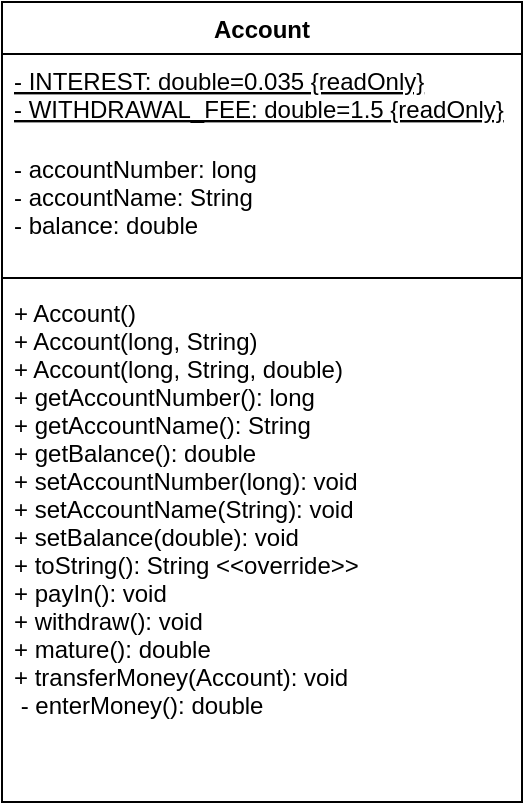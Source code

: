 <mxfile version="14.4.3" type="device"><diagram id="MQ1Z9yRPaZFVIfT8kPFj" name="Page-1"><mxGraphModel dx="710" dy="420" grid="1" gridSize="10" guides="1" tooltips="1" connect="1" arrows="1" fold="1" page="1" pageScale="1" pageWidth="850" pageHeight="1100" math="0" shadow="0"><root><mxCell id="0"/><mxCell id="1" parent="0"/><mxCell id="05_D6qFobKLjtjOxcR5g-1" value="Account" style="swimlane;fontStyle=1;align=center;verticalAlign=top;childLayout=stackLayout;horizontal=1;startSize=26;horizontalStack=0;resizeParent=1;resizeParentMax=0;resizeLast=0;collapsible=1;marginBottom=0;" parent="1" vertex="1"><mxGeometry x="340" y="220" width="260" height="400" as="geometry"/></mxCell><mxCell id="05_D6qFobKLjtjOxcR5g-5" value="- INTEREST: double=0.035 {readOnly}&#10;- WITHDRAWAL_FEE: double=1.5 {readOnly}" style="text;strokeColor=none;fillColor=none;align=left;verticalAlign=top;spacingLeft=4;spacingRight=4;overflow=hidden;rotatable=0;points=[[0,0.5],[1,0.5]];portConstraint=eastwest;fontStyle=4" parent="05_D6qFobKLjtjOxcR5g-1" vertex="1"><mxGeometry y="26" width="260" height="44" as="geometry"/></mxCell><mxCell id="05_D6qFobKLjtjOxcR5g-2" value="- accountNumber: long&#10;- accountName: String&#10;- balance: double" style="text;strokeColor=none;fillColor=none;align=left;verticalAlign=top;spacingLeft=4;spacingRight=4;overflow=hidden;rotatable=0;points=[[0,0.5],[1,0.5]];portConstraint=eastwest;" parent="05_D6qFobKLjtjOxcR5g-1" vertex="1"><mxGeometry y="70" width="260" height="64" as="geometry"/></mxCell><mxCell id="05_D6qFobKLjtjOxcR5g-3" value="" style="line;strokeWidth=1;fillColor=none;align=left;verticalAlign=middle;spacingTop=-1;spacingLeft=3;spacingRight=3;rotatable=0;labelPosition=right;points=[];portConstraint=eastwest;" parent="05_D6qFobKLjtjOxcR5g-1" vertex="1"><mxGeometry y="134" width="260" height="8" as="geometry"/></mxCell><mxCell id="05_D6qFobKLjtjOxcR5g-4" value="+ Account()&#10;+ Account(long, String)&#10;+ Account(long, String, double)&#10;+ getAccountNumber(): long&#10;+ getAccountName(): String&#10;+ getBalance(): double&#10;+ setAccountNumber(long): void&#10;+ setAccountName(String): void&#10;+ setBalance(double): void&#10;+ toString(): String &lt;&lt;override&gt;&gt;&#10;+ payIn(): void&#10;+ withdraw(): void&#10;+ mature(): double&#10;+ transferMoney(Account): void&#10; - enterMoney(): double" style="text;strokeColor=none;fillColor=none;align=left;verticalAlign=top;spacingLeft=4;spacingRight=4;overflow=hidden;rotatable=0;points=[[0,0.5],[1,0.5]];portConstraint=eastwest;" parent="05_D6qFobKLjtjOxcR5g-1" vertex="1"><mxGeometry y="142" width="260" height="258" as="geometry"/></mxCell></root></mxGraphModel></diagram></mxfile>